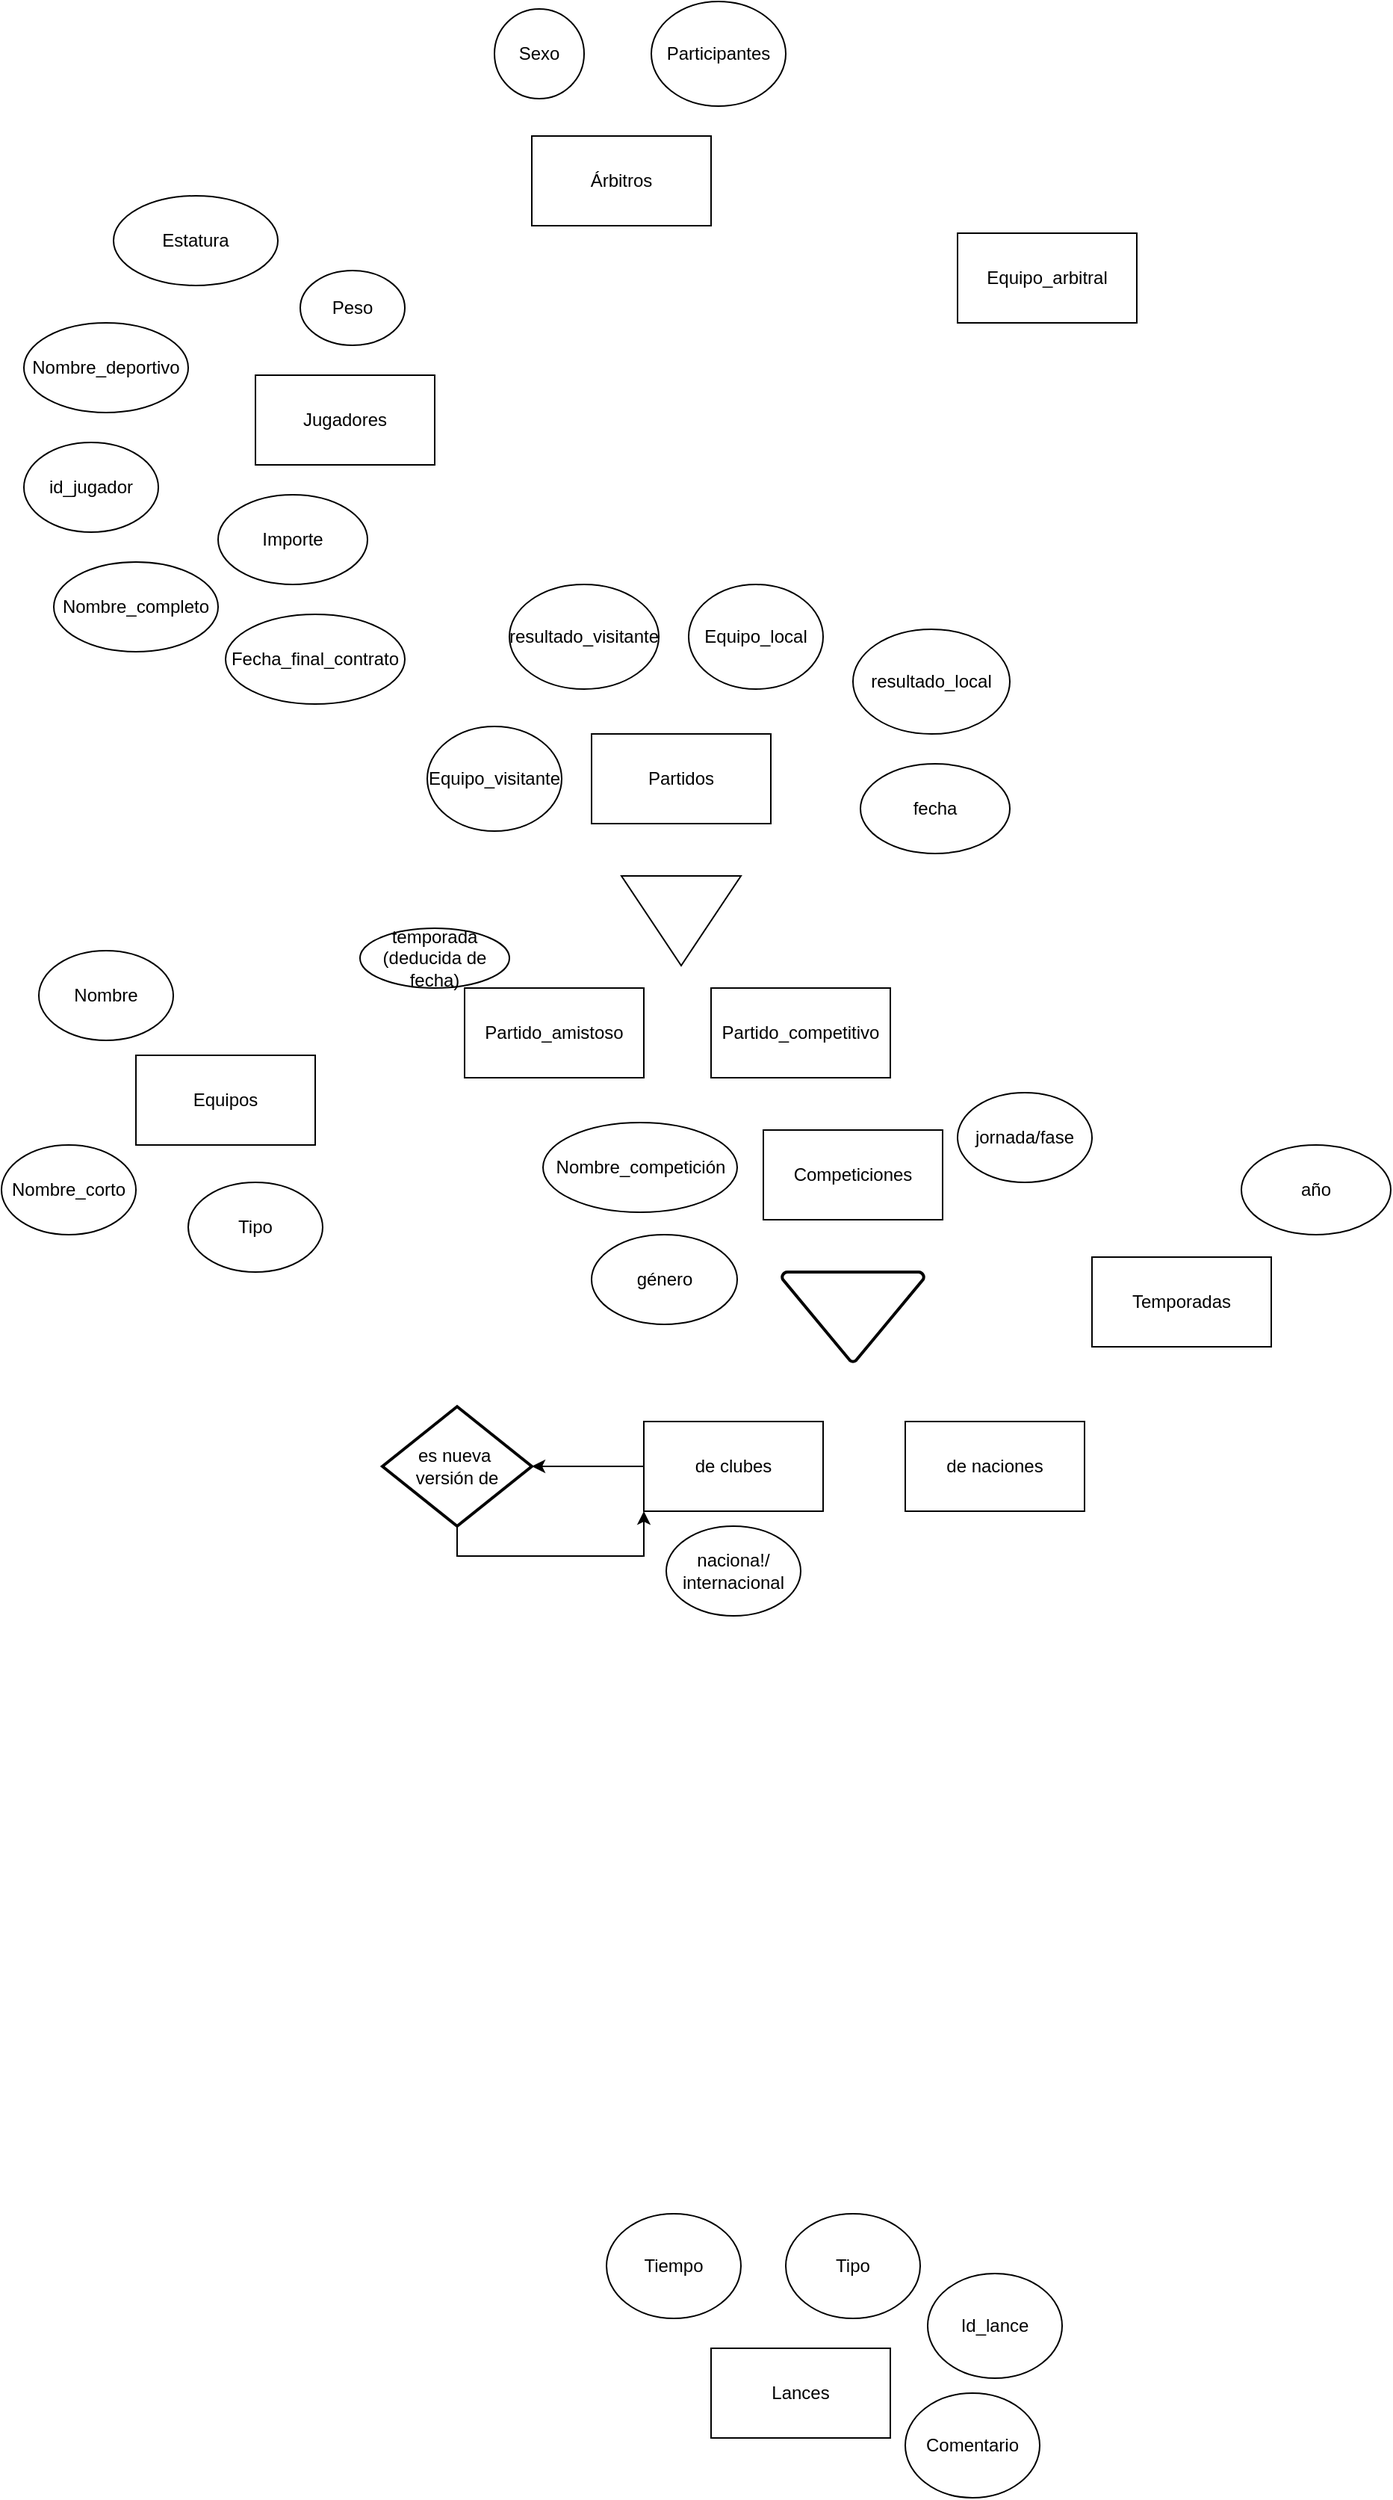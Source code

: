 <mxfile version="25.0.1">
  <diagram id="R2lEEEUBdFMjLlhIrx00" name="Page-1">
    <mxGraphModel dx="1024" dy="2348" grid="1" gridSize="10" guides="1" tooltips="1" connect="1" arrows="1" fold="1" page="1" pageScale="1" pageWidth="850" pageHeight="1100" math="0" shadow="0" extFonts="Permanent Marker^https://fonts.googleapis.com/css?family=Permanent+Marker">
      <root>
        <mxCell id="0" />
        <mxCell id="1" parent="0" />
        <mxCell id="04urakdWcX9fBKobl6bI-1" value="Partidos" style="rounded=0;whiteSpace=wrap;html=1;" parent="1" vertex="1">
          <mxGeometry x="395" y="-600" width="120" height="60" as="geometry" />
        </mxCell>
        <mxCell id="04urakdWcX9fBKobl6bI-2" value="Equipos" style="rounded=0;whiteSpace=wrap;html=1;" parent="1" vertex="1">
          <mxGeometry x="90" y="-385" width="120" height="60" as="geometry" />
        </mxCell>
        <mxCell id="04urakdWcX9fBKobl6bI-4" value="Equipo_local" style="ellipse;whiteSpace=wrap;html=1;" parent="1" vertex="1">
          <mxGeometry x="460" y="-700" width="90" height="70" as="geometry" />
        </mxCell>
        <mxCell id="04urakdWcX9fBKobl6bI-5" value="Equipo_visitante" style="ellipse;whiteSpace=wrap;html=1;" parent="1" vertex="1">
          <mxGeometry x="285" y="-605" width="90" height="70" as="geometry" />
        </mxCell>
        <mxCell id="04urakdWcX9fBKobl6bI-6" value="Nombre" style="ellipse;whiteSpace=wrap;html=1;" parent="1" vertex="1">
          <mxGeometry x="25" y="-455" width="90" height="60" as="geometry" />
        </mxCell>
        <mxCell id="04urakdWcX9fBKobl6bI-7" value="Nombre_corto" style="ellipse;whiteSpace=wrap;html=1;" parent="1" vertex="1">
          <mxGeometry y="-325" width="90" height="60" as="geometry" />
        </mxCell>
        <mxCell id="04urakdWcX9fBKobl6bI-8" value="Tipo" style="ellipse;whiteSpace=wrap;html=1;" parent="1" vertex="1">
          <mxGeometry x="125" y="-300" width="90" height="60" as="geometry" />
        </mxCell>
        <mxCell id="04urakdWcX9fBKobl6bI-9" value="Competiciones" style="rounded=0;whiteSpace=wrap;html=1;" parent="1" vertex="1">
          <mxGeometry x="510" y="-335" width="120" height="60" as="geometry" />
        </mxCell>
        <mxCell id="04urakdWcX9fBKobl6bI-11" value="Temporadas" style="rounded=0;whiteSpace=wrap;html=1;" parent="1" vertex="1">
          <mxGeometry x="730" y="-250" width="120" height="60" as="geometry" />
        </mxCell>
        <mxCell id="04urakdWcX9fBKobl6bI-12" value="Participantes" style="ellipse;whiteSpace=wrap;html=1;" parent="1" vertex="1">
          <mxGeometry x="435" y="-1090" width="90" height="70" as="geometry" />
        </mxCell>
        <mxCell id="04urakdWcX9fBKobl6bI-13" value="Sexo" style="ellipse;whiteSpace=wrap;html=1;" parent="1" vertex="1">
          <mxGeometry x="330" y="-1085" width="60" height="60" as="geometry" />
        </mxCell>
        <mxCell id="04urakdWcX9fBKobl6bI-14" value="Nombre_competición" style="ellipse;whiteSpace=wrap;html=1;" parent="1" vertex="1">
          <mxGeometry x="362.5" y="-340" width="130" height="60" as="geometry" />
        </mxCell>
        <mxCell id="04urakdWcX9fBKobl6bI-15" value="Árbitros" style="rounded=0;whiteSpace=wrap;html=1;" parent="1" vertex="1">
          <mxGeometry x="355" y="-1000" width="120" height="60" as="geometry" />
        </mxCell>
        <mxCell id="04urakdWcX9fBKobl6bI-16" value="Equipo_arbitral" style="rounded=0;whiteSpace=wrap;html=1;" parent="1" vertex="1">
          <mxGeometry x="640" y="-935" width="120" height="60" as="geometry" />
        </mxCell>
        <mxCell id="04urakdWcX9fBKobl6bI-17" value="Jugadores" style="rounded=0;whiteSpace=wrap;html=1;" parent="1" vertex="1">
          <mxGeometry x="170" y="-840" width="120" height="60" as="geometry" />
        </mxCell>
        <mxCell id="04urakdWcX9fBKobl6bI-18" value="Nombre_completo" style="ellipse;whiteSpace=wrap;html=1;" parent="1" vertex="1">
          <mxGeometry x="35" y="-715" width="110" height="60" as="geometry" />
        </mxCell>
        <mxCell id="04urakdWcX9fBKobl6bI-19" value="Nombre_deportivo" style="ellipse;whiteSpace=wrap;html=1;" parent="1" vertex="1">
          <mxGeometry x="15" y="-875" width="110" height="60" as="geometry" />
        </mxCell>
        <mxCell id="04urakdWcX9fBKobl6bI-20" value="id_jugador" style="ellipse;whiteSpace=wrap;html=1;" parent="1" vertex="1">
          <mxGeometry x="15" y="-795" width="90" height="60" as="geometry" />
        </mxCell>
        <mxCell id="04urakdWcX9fBKobl6bI-21" value="Peso" style="ellipse;whiteSpace=wrap;html=1;" parent="1" vertex="1">
          <mxGeometry x="200" y="-910" width="70" height="50" as="geometry" />
        </mxCell>
        <mxCell id="04urakdWcX9fBKobl6bI-22" value="Estatura" style="ellipse;whiteSpace=wrap;html=1;" parent="1" vertex="1">
          <mxGeometry x="75" y="-960" width="110" height="60" as="geometry" />
        </mxCell>
        <mxCell id="04urakdWcX9fBKobl6bI-23" value="Fecha_final_contrato" style="ellipse;whiteSpace=wrap;html=1;" parent="1" vertex="1">
          <mxGeometry x="150" y="-680" width="120" height="60" as="geometry" />
        </mxCell>
        <mxCell id="04urakdWcX9fBKobl6bI-24" value="Importe" style="ellipse;whiteSpace=wrap;html=1;" parent="1" vertex="1">
          <mxGeometry x="145" y="-760" width="100" height="60" as="geometry" />
        </mxCell>
        <mxCell id="04urakdWcX9fBKobl6bI-25" value="Lances" style="rounded=0;whiteSpace=wrap;html=1;" parent="1" vertex="1">
          <mxGeometry x="475" y="480" width="120" height="60" as="geometry" />
        </mxCell>
        <mxCell id="04urakdWcX9fBKobl6bI-26" value="Tipo" style="ellipse;whiteSpace=wrap;html=1;" parent="1" vertex="1">
          <mxGeometry x="525" y="390" width="90" height="70" as="geometry" />
        </mxCell>
        <mxCell id="04urakdWcX9fBKobl6bI-27" value="Tiempo" style="ellipse;whiteSpace=wrap;html=1;" parent="1" vertex="1">
          <mxGeometry x="405" y="390" width="90" height="70" as="geometry" />
        </mxCell>
        <mxCell id="04urakdWcX9fBKobl6bI-28" value="Id_lance" style="ellipse;whiteSpace=wrap;html=1;" parent="1" vertex="1">
          <mxGeometry x="620" y="430" width="90" height="70" as="geometry" />
        </mxCell>
        <mxCell id="04urakdWcX9fBKobl6bI-29" value="Comentario" style="ellipse;whiteSpace=wrap;html=1;" parent="1" vertex="1">
          <mxGeometry x="605" y="510" width="90" height="70" as="geometry" />
        </mxCell>
        <mxCell id="inNDsGXoUcWYAkGI4Rf3-1" value="fecha" style="ellipse;whiteSpace=wrap;html=1;" parent="1" vertex="1">
          <mxGeometry x="575" y="-580" width="100" height="60" as="geometry" />
        </mxCell>
        <mxCell id="inNDsGXoUcWYAkGI4Rf3-2" value="resultado_local" style="ellipse;whiteSpace=wrap;html=1;" parent="1" vertex="1">
          <mxGeometry x="570" y="-670" width="105" height="70" as="geometry" />
        </mxCell>
        <mxCell id="inNDsGXoUcWYAkGI4Rf3-3" value="jornada/fase" style="ellipse;whiteSpace=wrap;html=1;" parent="1" vertex="1">
          <mxGeometry x="640" y="-360" width="90" height="60" as="geometry" />
        </mxCell>
        <mxCell id="inNDsGXoUcWYAkGI4Rf3-6" value="resultado_visitante" style="ellipse;whiteSpace=wrap;html=1;" parent="1" vertex="1">
          <mxGeometry x="340" y="-700" width="100" height="70" as="geometry" />
        </mxCell>
        <mxCell id="inNDsGXoUcWYAkGI4Rf3-9" value="" style="triangle;whiteSpace=wrap;html=1;rotation=90;" parent="1" vertex="1">
          <mxGeometry x="425" y="-515" width="60" height="80" as="geometry" />
        </mxCell>
        <mxCell id="inNDsGXoUcWYAkGI4Rf3-10" value="Partido_competitivo" style="rounded=0;whiteSpace=wrap;html=1;" parent="1" vertex="1">
          <mxGeometry x="475" y="-430" width="120" height="60" as="geometry" />
        </mxCell>
        <mxCell id="inNDsGXoUcWYAkGI4Rf3-11" value="Partido_amistoso" style="rounded=0;whiteSpace=wrap;html=1;" parent="1" vertex="1">
          <mxGeometry x="310" y="-430" width="120" height="60" as="geometry" />
        </mxCell>
        <mxCell id="YFh-IGeQEtQM-p5CWIq_-2" value="año" style="ellipse;whiteSpace=wrap;html=1;" vertex="1" parent="1">
          <mxGeometry x="830" y="-325" width="100" height="60" as="geometry" />
        </mxCell>
        <mxCell id="YFh-IGeQEtQM-p5CWIq_-4" value="" style="strokeWidth=2;html=1;shape=mxgraph.flowchart.merge_or_storage;whiteSpace=wrap;" vertex="1" parent="1">
          <mxGeometry x="522.5" y="-240" width="95" height="60" as="geometry" />
        </mxCell>
        <mxCell id="YFh-IGeQEtQM-p5CWIq_-5" value="género" style="ellipse;whiteSpace=wrap;html=1;" vertex="1" parent="1">
          <mxGeometry x="395" y="-265" width="97.5" height="60" as="geometry" />
        </mxCell>
        <mxCell id="YFh-IGeQEtQM-p5CWIq_-7" value="de naciones" style="rounded=0;whiteSpace=wrap;html=1;" vertex="1" parent="1">
          <mxGeometry x="605" y="-140" width="120" height="60" as="geometry" />
        </mxCell>
        <mxCell id="YFh-IGeQEtQM-p5CWIq_-8" value="de clubes" style="rounded=0;whiteSpace=wrap;html=1;" vertex="1" parent="1">
          <mxGeometry x="430" y="-140" width="120" height="60" as="geometry" />
        </mxCell>
        <mxCell id="YFh-IGeQEtQM-p5CWIq_-10" value="naciona!/&lt;div&gt;internacional&lt;/div&gt;" style="ellipse;whiteSpace=wrap;html=1;" vertex="1" parent="1">
          <mxGeometry x="445" y="-70" width="90" height="60" as="geometry" />
        </mxCell>
        <mxCell id="YFh-IGeQEtQM-p5CWIq_-13" style="edgeStyle=orthogonalEdgeStyle;rounded=0;orthogonalLoop=1;jettySize=auto;html=1;exitX=0.5;exitY=1;exitDx=0;exitDy=0;exitPerimeter=0;entryX=0;entryY=1;entryDx=0;entryDy=0;" edge="1" parent="1" source="YFh-IGeQEtQM-p5CWIq_-11" target="YFh-IGeQEtQM-p5CWIq_-8">
          <mxGeometry relative="1" as="geometry" />
        </mxCell>
        <mxCell id="YFh-IGeQEtQM-p5CWIq_-11" value="es nueva&amp;nbsp;&lt;div&gt;versión de&lt;/div&gt;" style="strokeWidth=2;html=1;shape=mxgraph.flowchart.decision;whiteSpace=wrap;" vertex="1" parent="1">
          <mxGeometry x="255" y="-150" width="100" height="80" as="geometry" />
        </mxCell>
        <mxCell id="YFh-IGeQEtQM-p5CWIq_-14" style="edgeStyle=orthogonalEdgeStyle;rounded=0;orthogonalLoop=1;jettySize=auto;html=1;exitX=0;exitY=0.5;exitDx=0;exitDy=0;entryX=1;entryY=0.5;entryDx=0;entryDy=0;entryPerimeter=0;" edge="1" parent="1" source="YFh-IGeQEtQM-p5CWIq_-8" target="YFh-IGeQEtQM-p5CWIq_-11">
          <mxGeometry relative="1" as="geometry" />
        </mxCell>
        <mxCell id="YFh-IGeQEtQM-p5CWIq_-15" value="temporada&lt;div&gt;(deducida de fecha)&lt;/div&gt;" style="ellipse;whiteSpace=wrap;html=1;" vertex="1" parent="1">
          <mxGeometry x="240" y="-470" width="100" height="40" as="geometry" />
        </mxCell>
      </root>
    </mxGraphModel>
  </diagram>
</mxfile>
